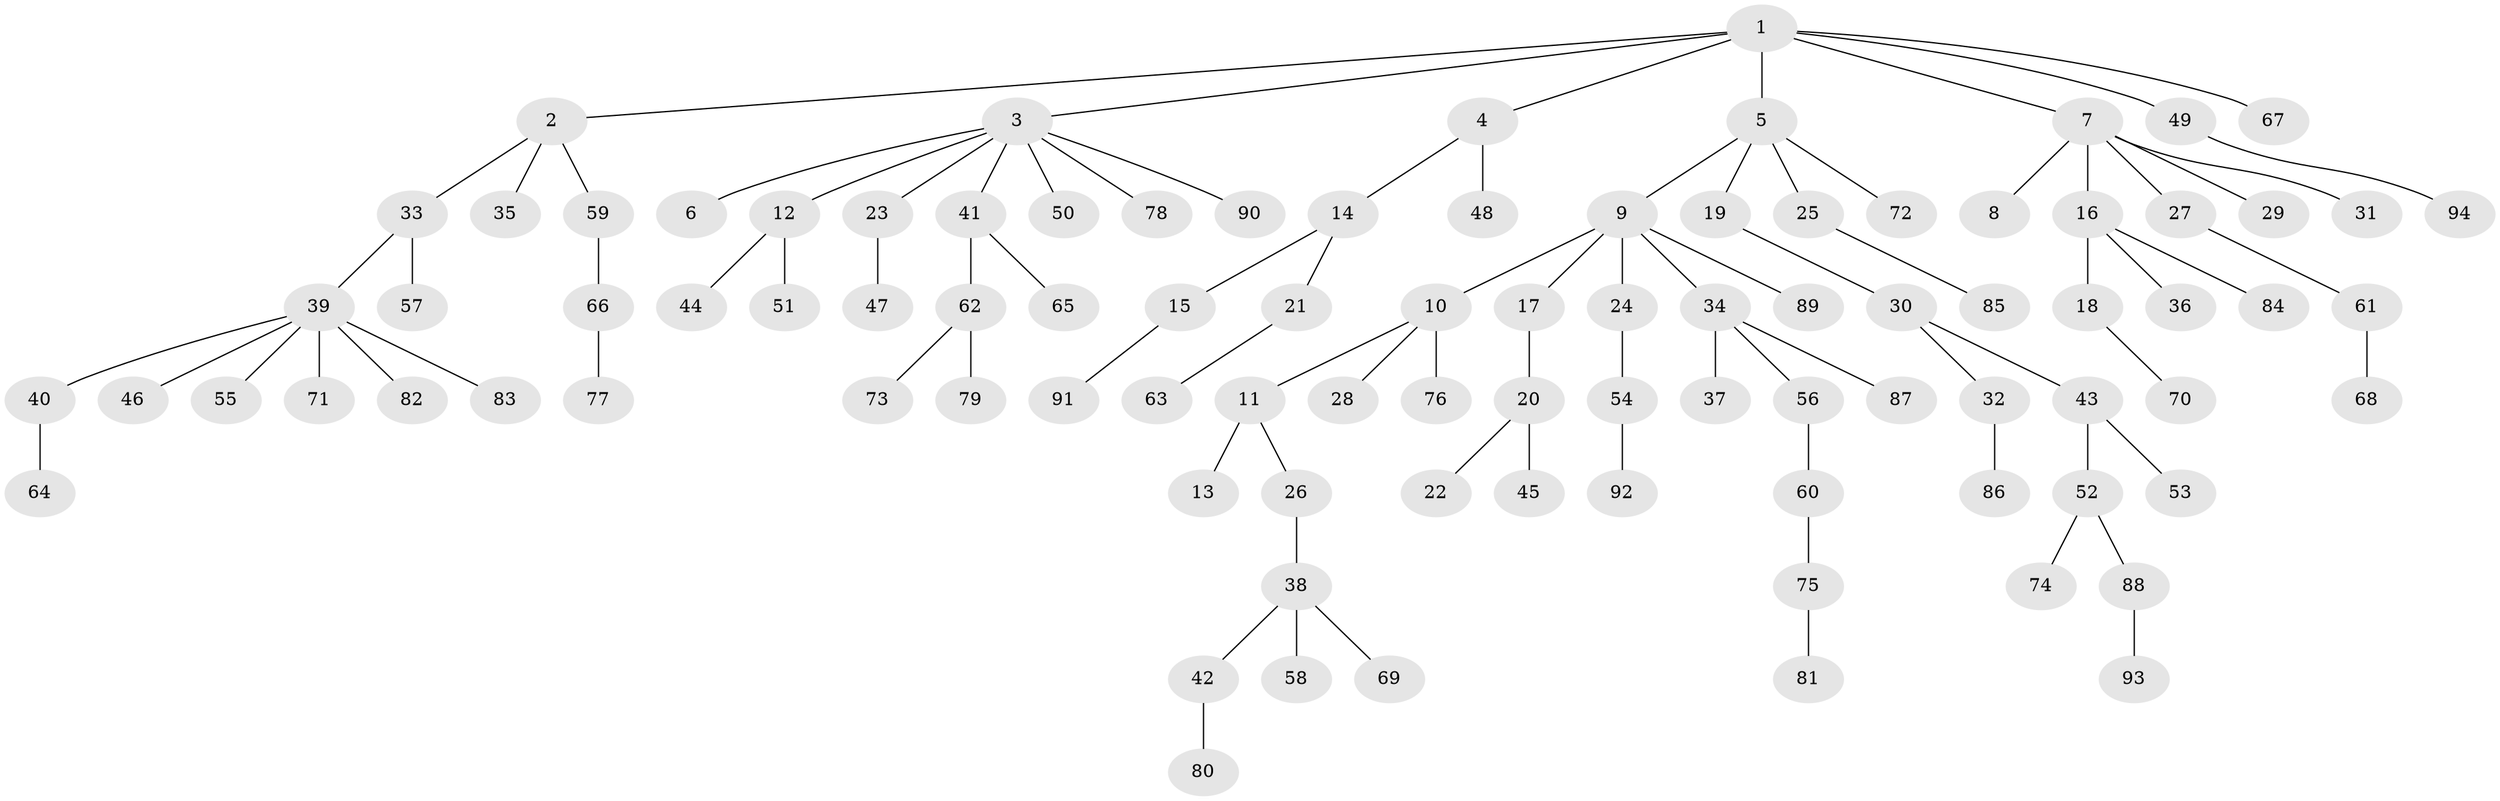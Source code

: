 // coarse degree distribution, {13: 0.015384615384615385, 3: 0.09230769230769231, 5: 0.046153846153846156, 1: 0.5846153846153846, 2: 0.2, 4: 0.046153846153846156, 6: 0.015384615384615385}
// Generated by graph-tools (version 1.1) at 2025/24/03/03/25 07:24:05]
// undirected, 94 vertices, 93 edges
graph export_dot {
graph [start="1"]
  node [color=gray90,style=filled];
  1;
  2;
  3;
  4;
  5;
  6;
  7;
  8;
  9;
  10;
  11;
  12;
  13;
  14;
  15;
  16;
  17;
  18;
  19;
  20;
  21;
  22;
  23;
  24;
  25;
  26;
  27;
  28;
  29;
  30;
  31;
  32;
  33;
  34;
  35;
  36;
  37;
  38;
  39;
  40;
  41;
  42;
  43;
  44;
  45;
  46;
  47;
  48;
  49;
  50;
  51;
  52;
  53;
  54;
  55;
  56;
  57;
  58;
  59;
  60;
  61;
  62;
  63;
  64;
  65;
  66;
  67;
  68;
  69;
  70;
  71;
  72;
  73;
  74;
  75;
  76;
  77;
  78;
  79;
  80;
  81;
  82;
  83;
  84;
  85;
  86;
  87;
  88;
  89;
  90;
  91;
  92;
  93;
  94;
  1 -- 2;
  1 -- 3;
  1 -- 4;
  1 -- 5;
  1 -- 7;
  1 -- 49;
  1 -- 67;
  2 -- 33;
  2 -- 35;
  2 -- 59;
  3 -- 6;
  3 -- 12;
  3 -- 23;
  3 -- 41;
  3 -- 50;
  3 -- 78;
  3 -- 90;
  4 -- 14;
  4 -- 48;
  5 -- 9;
  5 -- 19;
  5 -- 25;
  5 -- 72;
  7 -- 8;
  7 -- 16;
  7 -- 27;
  7 -- 29;
  7 -- 31;
  9 -- 10;
  9 -- 17;
  9 -- 24;
  9 -- 34;
  9 -- 89;
  10 -- 11;
  10 -- 28;
  10 -- 76;
  11 -- 13;
  11 -- 26;
  12 -- 44;
  12 -- 51;
  14 -- 15;
  14 -- 21;
  15 -- 91;
  16 -- 18;
  16 -- 36;
  16 -- 84;
  17 -- 20;
  18 -- 70;
  19 -- 30;
  20 -- 22;
  20 -- 45;
  21 -- 63;
  23 -- 47;
  24 -- 54;
  25 -- 85;
  26 -- 38;
  27 -- 61;
  30 -- 32;
  30 -- 43;
  32 -- 86;
  33 -- 39;
  33 -- 57;
  34 -- 37;
  34 -- 56;
  34 -- 87;
  38 -- 42;
  38 -- 58;
  38 -- 69;
  39 -- 40;
  39 -- 46;
  39 -- 55;
  39 -- 71;
  39 -- 82;
  39 -- 83;
  40 -- 64;
  41 -- 62;
  41 -- 65;
  42 -- 80;
  43 -- 52;
  43 -- 53;
  49 -- 94;
  52 -- 74;
  52 -- 88;
  54 -- 92;
  56 -- 60;
  59 -- 66;
  60 -- 75;
  61 -- 68;
  62 -- 73;
  62 -- 79;
  66 -- 77;
  75 -- 81;
  88 -- 93;
}
